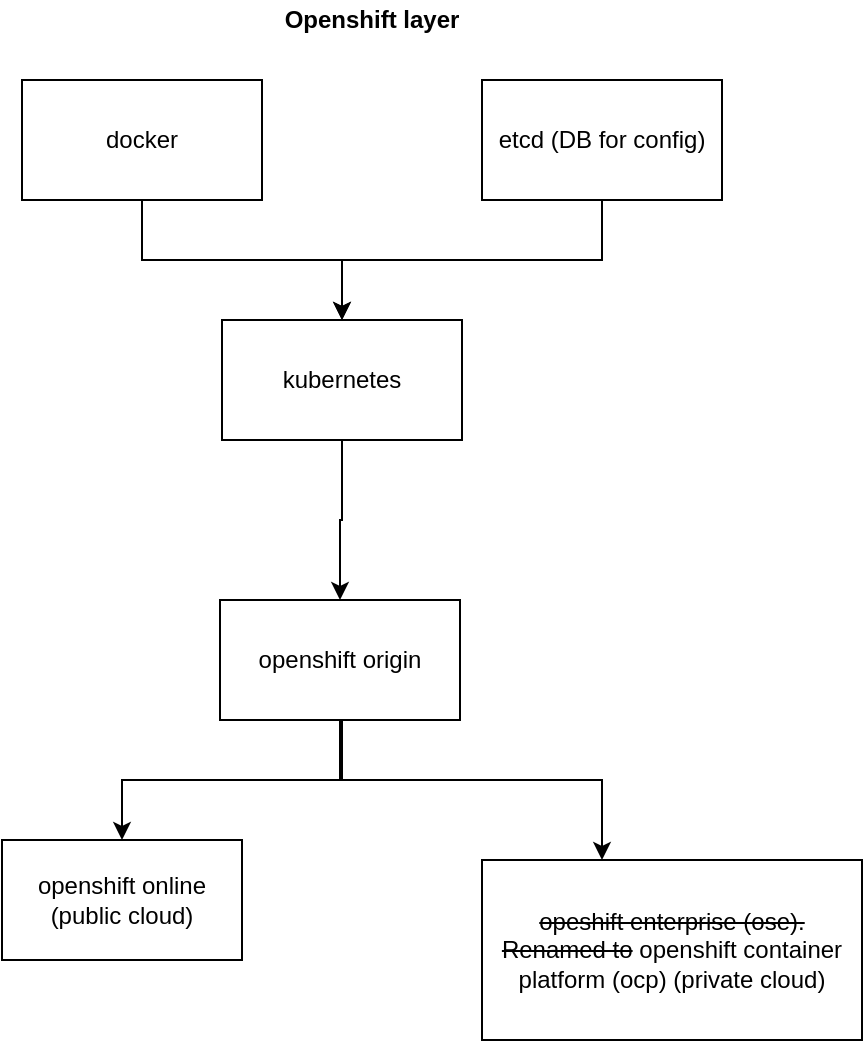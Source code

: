 <mxfile version="12.2.7" type="github" pages="6"><diagram id="DmCk6K7zAT6Mv0i_aZjd" name="openshift layer"><mxGraphModel dx="1422" dy="772" grid="1" gridSize="10" guides="1" tooltips="1" connect="1" arrows="1" fold="1" page="1" pageScale="1" pageWidth="850" pageHeight="1100" math="0" shadow="0"><root><mxCell id="0"/><mxCell id="1" parent="0"/><mxCell id="k-898758SpjsV-qfSCww-3" value="" style="edgeStyle=orthogonalEdgeStyle;rounded=0;orthogonalLoop=1;jettySize=auto;html=1;" parent="1" source="k-898758SpjsV-qfSCww-1" target="k-898758SpjsV-qfSCww-2" edge="1"><mxGeometry relative="1" as="geometry"/></mxCell><mxCell id="k-898758SpjsV-qfSCww-1" value="docker" style="rounded=0;whiteSpace=wrap;html=1;" parent="1" vertex="1"><mxGeometry x="180" y="70" width="120" height="60" as="geometry"/></mxCell><mxCell id="k-898758SpjsV-qfSCww-7" value="" style="edgeStyle=orthogonalEdgeStyle;rounded=0;orthogonalLoop=1;jettySize=auto;html=1;" parent="1" source="k-898758SpjsV-qfSCww-2" target="k-898758SpjsV-qfSCww-6" edge="1"><mxGeometry relative="1" as="geometry"/></mxCell><mxCell id="k-898758SpjsV-qfSCww-2" value="kubernetes" style="rounded=0;whiteSpace=wrap;html=1;" parent="1" vertex="1"><mxGeometry x="280" y="190" width="120" height="60" as="geometry"/></mxCell><mxCell id="k-898758SpjsV-qfSCww-9" value="" style="edgeStyle=orthogonalEdgeStyle;rounded=0;orthogonalLoop=1;jettySize=auto;html=1;" parent="1" source="k-898758SpjsV-qfSCww-6" target="k-898758SpjsV-qfSCww-8" edge="1"><mxGeometry relative="1" as="geometry"/></mxCell><mxCell id="k-898758SpjsV-qfSCww-11" value="" style="edgeStyle=orthogonalEdgeStyle;rounded=0;orthogonalLoop=1;jettySize=auto;html=1;" parent="1" source="k-898758SpjsV-qfSCww-6" target="k-898758SpjsV-qfSCww-10" edge="1"><mxGeometry relative="1" as="geometry"><Array as="points"><mxPoint x="340" y="420"/><mxPoint x="470" y="420"/></Array></mxGeometry></mxCell><mxCell id="k-898758SpjsV-qfSCww-6" value="openshift origin" style="rounded=0;whiteSpace=wrap;html=1;" parent="1" vertex="1"><mxGeometry x="279" y="330" width="120" height="60" as="geometry"/></mxCell><mxCell id="k-898758SpjsV-qfSCww-10" value="&lt;strike&gt;opeshift enterprise (ose).&lt;br&gt;Renamed to&lt;/strike&gt; openshift container platform (ocp) (private cloud)" style="rounded=0;whiteSpace=wrap;html=1;" parent="1" vertex="1"><mxGeometry x="410" y="460" width="190" height="90" as="geometry"/></mxCell><mxCell id="k-898758SpjsV-qfSCww-8" value="openshift online (public cloud)" style="rounded=0;whiteSpace=wrap;html=1;" parent="1" vertex="1"><mxGeometry x="170" y="450" width="120" height="60" as="geometry"/></mxCell><mxCell id="k-898758SpjsV-qfSCww-5" style="edgeStyle=orthogonalEdgeStyle;rounded=0;orthogonalLoop=1;jettySize=auto;html=1;exitX=0.5;exitY=1;exitDx=0;exitDy=0;" parent="1" source="k-898758SpjsV-qfSCww-4" target="k-898758SpjsV-qfSCww-2" edge="1"><mxGeometry relative="1" as="geometry"><Array as="points"><mxPoint x="470" y="160"/><mxPoint x="340" y="160"/></Array></mxGeometry></mxCell><mxCell id="k-898758SpjsV-qfSCww-4" value="etcd (DB for config)" style="rounded=0;whiteSpace=wrap;html=1;" parent="1" vertex="1"><mxGeometry x="410" y="70" width="120" height="60" as="geometry"/></mxCell><mxCell id="C-b5r_RTObEv_faqzN-r-1" value="Openshift layer" style="text;html=1;strokeColor=none;fillColor=none;align=center;verticalAlign=middle;whiteSpace=wrap;rounded=0;fontStyle=1" parent="1" vertex="1"><mxGeometry x="250" y="30" width="210" height="20" as="geometry"/></mxCell></root></mxGraphModel></diagram><diagram id="_yUaKzbTHmTVK-g0t_TE" name="cluster"><mxGraphModel dx="1008" dy="724" grid="1" gridSize="10" guides="1" tooltips="1" connect="1" arrows="1" fold="1" page="1" pageScale="1" pageWidth="850" pageHeight="1100" math="0" shadow="0"><root><mxCell id="zsDxUeStvSoqi_JoBOiv-0"/><mxCell id="zsDxUeStvSoqi_JoBOiv-1" parent="zsDxUeStvSoqi_JoBOiv-0"/><mxCell id="MsBXwD07OSuD3CHzRGqF-2" value="" style="edgeStyle=orthogonalEdgeStyle;rounded=0;orthogonalLoop=1;jettySize=auto;html=1;" parent="zsDxUeStvSoqi_JoBOiv-1" source="MsBXwD07OSuD3CHzRGqF-0" target="MsBXwD07OSuD3CHzRGqF-1" edge="1"><mxGeometry relative="1" as="geometry"/></mxCell><mxCell id="MsBXwD07OSuD3CHzRGqF-4" value="" style="edgeStyle=orthogonalEdgeStyle;rounded=0;orthogonalLoop=1;jettySize=auto;html=1;" parent="zsDxUeStvSoqi_JoBOiv-1" source="MsBXwD07OSuD3CHzRGqF-0" target="MsBXwD07OSuD3CHzRGqF-3" edge="1"><mxGeometry relative="1" as="geometry"/></mxCell><mxCell id="op9Pu3PvogD6s1Ek-j2D-3" style="edgeStyle=none;rounded=0;orthogonalLoop=1;jettySize=auto;html=1;entryX=0.5;entryY=0;entryDx=0;entryDy=0;strokeColor=#000000;exitX=0.5;exitY=1;exitDx=0;exitDy=0;" parent="zsDxUeStvSoqi_JoBOiv-1" source="MsBXwD07OSuD3CHzRGqF-0" target="op9Pu3PvogD6s1Ek-j2D-0" edge="1"><mxGeometry relative="1" as="geometry"><Array as="points"><mxPoint x="260" y="340"/><mxPoint x="400" y="340"/><mxPoint x="530" y="360"/></Array></mxGeometry></mxCell><mxCell id="MsBXwD07OSuD3CHzRGqF-0" value="Manager (CoreOS)" style="rounded=0;whiteSpace=wrap;html=1;" parent="zsDxUeStvSoqi_JoBOiv-1" vertex="1"><mxGeometry x="200" y="250" width="120" height="60" as="geometry"/></mxCell><mxCell id="MsBXwD07OSuD3CHzRGqF-3" value="CoreOS&lt;br&gt;(Node)" style="rounded=0;whiteSpace=wrap;html=1;" parent="zsDxUeStvSoqi_JoBOiv-1" vertex="1"><mxGeometry x="305" y="380" width="120" height="60" as="geometry"/></mxCell><mxCell id="MsBXwD07OSuD3CHzRGqF-1" value="CoreOS&lt;br&gt;(Node)" style="rounded=0;whiteSpace=wrap;html=1;" parent="zsDxUeStvSoqi_JoBOiv-1" vertex="1"><mxGeometry x="80" y="380" width="120" height="60" as="geometry"/></mxCell><mxCell id="MsBXwD07OSuD3CHzRGqF-5" value="Cluster in Openshift" style="text;html=1;strokeColor=none;fillColor=none;align=center;verticalAlign=middle;whiteSpace=wrap;rounded=0;fontStyle=1" parent="zsDxUeStvSoqi_JoBOiv-1" vertex="1"><mxGeometry x="185" y="220" width="150" height="20" as="geometry"/></mxCell><mxCell id="op9Pu3PvogD6s1Ek-j2D-0" value="CoreOS&lt;br&gt;(Infra Node)" style="rounded=0;whiteSpace=wrap;html=1;" parent="zsDxUeStvSoqi_JoBOiv-1" vertex="1"><mxGeometry x="470" y="380" width="120" height="60" as="geometry"/></mxCell><mxCell id="op9Pu3PvogD6s1Ek-j2D-1" value="- docker register&lt;br&gt;- fdc router" style="rounded=0;whiteSpace=wrap;html=1;strokeColor=#d6b656;fillColor=#fff2cc;align=left;" parent="zsDxUeStvSoqi_JoBOiv-1" vertex="1"><mxGeometry x="470" y="440" width="120" height="30" as="geometry"/></mxCell></root></mxGraphModel></diagram><diagram id="WM39bJQmyRXH6Yc4ft_T" name="Openshift overall"><mxGraphModel dx="1008" dy="724" grid="0" gridSize="10" guides="1" tooltips="1" connect="1" arrows="1" fold="1" page="1" pageScale="1" pageWidth="2000" pageHeight="2000" math="0" shadow="0"><root><mxCell id="PHCLKVnZDVx8kbPOsAu6-0"/><mxCell id="PHCLKVnZDVx8kbPOsAu6-1" parent="PHCLKVnZDVx8kbPOsAu6-0"/><mxCell id="PHCLKVnZDVx8kbPOsAu6-111" value="" style="rounded=0;whiteSpace=wrap;html=1;strokeColor=#000000;fillColor=#ffffff;" parent="PHCLKVnZDVx8kbPOsAu6-1" vertex="1"><mxGeometry x="120" y="60" width="1533" height="1050" as="geometry"/></mxCell><mxCell id="PHCLKVnZDVx8kbPOsAu6-104" value="" style="rounded=0;whiteSpace=wrap;html=1;strokeColor=#000000;fillColor=#ffffff;" parent="PHCLKVnZDVx8kbPOsAu6-1" vertex="1"><mxGeometry x="178" y="100" width="1418" height="960" as="geometry"/></mxCell><mxCell id="PHCLKVnZDVx8kbPOsAu6-109" value="" style="rounded=0;whiteSpace=wrap;html=1;strokeColor=#000000;fillColor=#ffffff;" parent="PHCLKVnZDVx8kbPOsAu6-1" vertex="1"><mxGeometry x="188" y="110" width="1418" height="960" as="geometry"/></mxCell><mxCell id="PHCLKVnZDVx8kbPOsAu6-110" value="" style="rounded=0;whiteSpace=wrap;html=1;strokeColor=#000000;fillColor=#ffffff;" parent="PHCLKVnZDVx8kbPOsAu6-1" vertex="1"><mxGeometry x="198" y="120" width="1418" height="960" as="geometry"/></mxCell><mxCell id="PHCLKVnZDVx8kbPOsAu6-57" value="" style="rounded=0;whiteSpace=wrap;html=1;strokeColor=#000099;fillColor=none;" parent="PHCLKVnZDVx8kbPOsAu6-1" vertex="1"><mxGeometry x="496" y="160" width="400" height="480" as="geometry"/></mxCell><mxCell id="PHCLKVnZDVx8kbPOsAu6-43" value="" style="rounded=0;whiteSpace=wrap;html=1;" parent="PHCLKVnZDVx8kbPOsAu6-1" vertex="1"><mxGeometry x="532" y="205" width="333" height="421" as="geometry"/></mxCell><mxCell id="PHCLKVnZDVx8kbPOsAu6-2" value="" style="rounded=0;whiteSpace=wrap;html=1;" parent="PHCLKVnZDVx8kbPOsAu6-1" vertex="1"><mxGeometry x="557" y="260" width="288" height="324" as="geometry"/></mxCell><mxCell id="PHCLKVnZDVx8kbPOsAu6-3" value="Pod" style="text;html=1;strokeColor=none;fillColor=none;align=center;verticalAlign=middle;whiteSpace=wrap;rounded=0;" parent="PHCLKVnZDVx8kbPOsAu6-1" vertex="1"><mxGeometry x="557" y="235" width="40" height="20" as="geometry"/></mxCell><mxCell id="PHCLKVnZDVx8kbPOsAu6-4" value="" style="endArrow=none;dashed=1;html=1;exitX=0;exitY=0.25;exitDx=0;exitDy=0;entryX=1;entryY=0.25;entryDx=0;entryDy=0;" parent="PHCLKVnZDVx8kbPOsAu6-1" source="PHCLKVnZDVx8kbPOsAu6-2" target="PHCLKVnZDVx8kbPOsAu6-2" edge="1"><mxGeometry width="50" height="50" relative="1" as="geometry"><mxPoint x="638" y="393" as="sourcePoint"/><mxPoint x="688" y="343" as="targetPoint"/></mxGeometry></mxCell><mxCell id="PHCLKVnZDVx8kbPOsAu6-6" value="label" style="rounded=0;whiteSpace=wrap;html=1;" parent="PHCLKVnZDVx8kbPOsAu6-1" vertex="1"><mxGeometry x="607" y="289" width="78" height="26" as="geometry"/></mxCell><mxCell id="PHCLKVnZDVx8kbPOsAu6-24" value="" style="group" parent="PHCLKVnZDVx8kbPOsAu6-1" vertex="1" connectable="0"><mxGeometry x="597" y="281" width="104" height="39" as="geometry"/></mxCell><mxCell id="PHCLKVnZDVx8kbPOsAu6-5" value="label" style="rounded=0;whiteSpace=wrap;html=1;" parent="PHCLKVnZDVx8kbPOsAu6-24" vertex="1"><mxGeometry y="13" width="78" height="26" as="geometry"/></mxCell><mxCell id="PHCLKVnZDVx8kbPOsAu6-25" value="" style="group" parent="PHCLKVnZDVx8kbPOsAu6-1" vertex="1" connectable="0"><mxGeometry x="607" y="364" width="120" height="138" as="geometry"/></mxCell><mxCell id="PHCLKVnZDVx8kbPOsAu6-14" value="" style="group" parent="PHCLKVnZDVx8kbPOsAu6-25" vertex="1" connectable="0"><mxGeometry width="120" height="138" as="geometry"/></mxCell><mxCell id="PHCLKVnZDVx8kbPOsAu6-8" value="" style="rounded=0;whiteSpace=wrap;html=1;" parent="PHCLKVnZDVx8kbPOsAu6-14" vertex="1"><mxGeometry width="120" height="138" as="geometry"/></mxCell><mxCell id="PHCLKVnZDVx8kbPOsAu6-9" value="" style="endArrow=none;dashed=1;html=1;exitX=0;exitY=0.25;exitDx=0;exitDy=0;entryX=1;entryY=0.25;entryDx=0;entryDy=0;" parent="PHCLKVnZDVx8kbPOsAu6-14" source="PHCLKVnZDVx8kbPOsAu6-8" target="PHCLKVnZDVx8kbPOsAu6-8" edge="1"><mxGeometry width="50" height="50" relative="1" as="geometry"><mxPoint x="28" y="91" as="sourcePoint"/><mxPoint x="78" y="41" as="targetPoint"/></mxGeometry></mxCell><mxCell id="PHCLKVnZDVx8kbPOsAu6-10" value="Image" style="rounded=0;whiteSpace=wrap;html=1;" parent="PHCLKVnZDVx8kbPOsAu6-14" vertex="1"><mxGeometry x="9" y="70" width="78" height="31" as="geometry"/></mxCell><mxCell id="PHCLKVnZDVx8kbPOsAu6-11" value="Image" style="rounded=0;whiteSpace=wrap;html=1;" parent="PHCLKVnZDVx8kbPOsAu6-14" vertex="1"><mxGeometry x="16" y="62" width="78" height="31" as="geometry"/></mxCell><mxCell id="PHCLKVnZDVx8kbPOsAu6-12" value="Image" style="rounded=0;whiteSpace=wrap;html=1;" parent="PHCLKVnZDVx8kbPOsAu6-14" vertex="1"><mxGeometry x="21" y="53.5" width="78" height="31" as="geometry"/></mxCell><mxCell id="PHCLKVnZDVx8kbPOsAu6-13" value="Container" style="text;html=1;strokeColor=none;fillColor=none;align=center;verticalAlign=middle;whiteSpace=wrap;rounded=0;" parent="PHCLKVnZDVx8kbPOsAu6-14" vertex="1"><mxGeometry x="9" y="5" width="40" height="20" as="geometry"/></mxCell><mxCell id="PHCLKVnZDVx8kbPOsAu6-44" value="Replication Controller" style="text;html=1;strokeColor=none;fillColor=none;align=center;verticalAlign=middle;whiteSpace=wrap;rounded=0;fontStyle=1" parent="PHCLKVnZDVx8kbPOsAu6-1" vertex="1"><mxGeometry x="513" y="185" width="163" height="20" as="geometry"/></mxCell><mxCell id="PHCLKVnZDVx8kbPOsAu6-28" value="" style="rounded=0;whiteSpace=wrap;html=1;" parent="PHCLKVnZDVx8kbPOsAu6-1" vertex="1"><mxGeometry x="616" y="379" width="120" height="138" as="geometry"/></mxCell><mxCell id="PHCLKVnZDVx8kbPOsAu6-29" value="" style="endArrow=none;dashed=1;html=1;exitX=0;exitY=0.25;exitDx=0;exitDy=0;entryX=1;entryY=0.25;entryDx=0;entryDy=0;" parent="PHCLKVnZDVx8kbPOsAu6-1" source="PHCLKVnZDVx8kbPOsAu6-28" target="PHCLKVnZDVx8kbPOsAu6-28" edge="1"><mxGeometry width="50" height="50" relative="1" as="geometry"><mxPoint x="644" y="470" as="sourcePoint"/><mxPoint x="694" y="420" as="targetPoint"/></mxGeometry></mxCell><mxCell id="PHCLKVnZDVx8kbPOsAu6-30" value="Image" style="rounded=0;whiteSpace=wrap;html=1;" parent="PHCLKVnZDVx8kbPOsAu6-1" vertex="1"><mxGeometry x="625" y="449" width="78" height="31" as="geometry"/></mxCell><mxCell id="PHCLKVnZDVx8kbPOsAu6-31" value="Image" style="rounded=0;whiteSpace=wrap;html=1;" parent="PHCLKVnZDVx8kbPOsAu6-1" vertex="1"><mxGeometry x="632" y="441" width="78" height="31" as="geometry"/></mxCell><mxCell id="PHCLKVnZDVx8kbPOsAu6-32" value="Image" style="rounded=0;whiteSpace=wrap;html=1;" parent="PHCLKVnZDVx8kbPOsAu6-1" vertex="1"><mxGeometry x="637" y="432.5" width="78" height="31" as="geometry"/></mxCell><mxCell id="PHCLKVnZDVx8kbPOsAu6-33" value="Container" style="text;html=1;strokeColor=none;fillColor=none;align=center;verticalAlign=middle;whiteSpace=wrap;rounded=0;" parent="PHCLKVnZDVx8kbPOsAu6-1" vertex="1"><mxGeometry x="625" y="384" width="40" height="20" as="geometry"/></mxCell><mxCell id="PHCLKVnZDVx8kbPOsAu6-36" value="" style="group" parent="PHCLKVnZDVx8kbPOsAu6-1" vertex="1" connectable="0"><mxGeometry x="630.5" y="403" width="120" height="144" as="geometry"/></mxCell><mxCell id="PHCLKVnZDVx8kbPOsAu6-37" value="" style="rounded=0;whiteSpace=wrap;html=1;" parent="PHCLKVnZDVx8kbPOsAu6-36" vertex="1"><mxGeometry width="120" height="144" as="geometry"/></mxCell><mxCell id="PHCLKVnZDVx8kbPOsAu6-38" value="" style="endArrow=none;dashed=1;html=1;exitX=0;exitY=0.25;exitDx=0;exitDy=0;entryX=1;entryY=0.25;entryDx=0;entryDy=0;" parent="PHCLKVnZDVx8kbPOsAu6-36" source="PHCLKVnZDVx8kbPOsAu6-37" target="PHCLKVnZDVx8kbPOsAu6-37" edge="1"><mxGeometry width="50" height="50" relative="1" as="geometry"><mxPoint x="28" y="91" as="sourcePoint"/><mxPoint x="78" y="41" as="targetPoint"/></mxGeometry></mxCell><mxCell id="PHCLKVnZDVx8kbPOsAu6-39" value="Image" style="rounded=0;whiteSpace=wrap;html=1;" parent="PHCLKVnZDVx8kbPOsAu6-36" vertex="1"><mxGeometry x="12" y="53.5" width="78" height="31" as="geometry"/></mxCell><mxCell id="PHCLKVnZDVx8kbPOsAu6-42" value="Container" style="text;html=1;strokeColor=none;fillColor=none;align=center;verticalAlign=middle;whiteSpace=wrap;rounded=0;" parent="PHCLKVnZDVx8kbPOsAu6-36" vertex="1"><mxGeometry x="9" y="5" width="40" height="20" as="geometry"/></mxCell><mxCell id="PHCLKVnZDVx8kbPOsAu6-95" value="volumemout" style="rounded=0;whiteSpace=wrap;html=1;strokeColor=#000000;fillColor=#ffffff;" parent="PHCLKVnZDVx8kbPOsAu6-36" vertex="1"><mxGeometry x="9" y="105" width="81" height="33" as="geometry"/></mxCell><mxCell id="PHCLKVnZDVx8kbPOsAu6-45" value="" style="rounded=0;whiteSpace=wrap;html=1;" parent="PHCLKVnZDVx8kbPOsAu6-1" vertex="1"><mxGeometry x="965" y="245" width="158" height="60" as="geometry"/></mxCell><mxCell id="PHCLKVnZDVx8kbPOsAu6-47" style="edgeStyle=orthogonalEdgeStyle;rounded=0;orthogonalLoop=1;jettySize=auto;html=1;strokeColor=#FF0000;" parent="PHCLKVnZDVx8kbPOsAu6-1" source="PHCLKVnZDVx8kbPOsAu6-46" target="PHCLKVnZDVx8kbPOsAu6-5" edge="1"><mxGeometry relative="1" as="geometry"/></mxCell><mxCell id="PHCLKVnZDVx8kbPOsAu6-46" value="Selector" style="rounded=0;whiteSpace=wrap;html=1;" parent="PHCLKVnZDVx8kbPOsAu6-1" vertex="1"><mxGeometry x="984" y="256.5" width="120" height="37" as="geometry"/></mxCell><mxCell id="PHCLKVnZDVx8kbPOsAu6-48" value="Service (svc) (*)" style="text;html=1;strokeColor=none;fillColor=none;align=center;verticalAlign=middle;whiteSpace=wrap;rounded=0;fontStyle=1" parent="PHCLKVnZDVx8kbPOsAu6-1" vertex="1"><mxGeometry x="965" y="220" width="101" height="20" as="geometry"/></mxCell><mxCell id="PHCLKVnZDVx8kbPOsAu6-49" value="service is here to solve the issue of one ip to dynamically up and down pods" style="text;html=1;strokeColor=#d6b656;fillColor=#fff2cc;align=center;verticalAlign=middle;whiteSpace=wrap;rounded=0;" parent="PHCLKVnZDVx8kbPOsAu6-1" vertex="1"><mxGeometry x="965" y="310" width="185" height="66" as="geometry"/></mxCell><mxCell id="PHCLKVnZDVx8kbPOsAu6-51" style="edgeStyle=orthogonalEdgeStyle;rounded=0;orthogonalLoop=1;jettySize=auto;html=1;entryX=0;entryY=0.75;entryDx=0;entryDy=0;strokeColor=#FF0000;" parent="PHCLKVnZDVx8kbPOsAu6-1" source="PHCLKVnZDVx8kbPOsAu6-50" target="PHCLKVnZDVx8kbPOsAu6-5" edge="1"><mxGeometry relative="1" as="geometry"><Array as="points"><mxPoint x="577" y="314"/></Array></mxGeometry></mxCell><mxCell id="PHCLKVnZDVx8kbPOsAu6-50" value="Selector" style="rounded=0;whiteSpace=wrap;html=1;" parent="PHCLKVnZDVx8kbPOsAu6-1" vertex="1"><mxGeometry x="560" y="588" width="89" height="23" as="geometry"/></mxCell><mxCell id="PHCLKVnZDVx8kbPOsAu6-52" value="Openshift use routerobin on pods assignment." style="text;html=1;strokeColor=#d6b656;fillColor=#fff2cc;align=center;verticalAlign=middle;whiteSpace=wrap;rounded=0;" parent="PHCLKVnZDVx8kbPOsAu6-1" vertex="1"><mxGeometry x="965" y="380" width="185" height="46" as="geometry"/></mxCell><mxCell id="PHCLKVnZDVx8kbPOsAu6-54" style="edgeStyle=orthogonalEdgeStyle;rounded=0;orthogonalLoop=1;jettySize=auto;html=1;entryX=0.996;entryY=0.387;entryDx=0;entryDy=0;entryPerimeter=0;strokeColor=#000099;" parent="PHCLKVnZDVx8kbPOsAu6-1" source="PHCLKVnZDVx8kbPOsAu6-53" target="PHCLKVnZDVx8kbPOsAu6-45" edge="1"><mxGeometry relative="1" as="geometry"/></mxCell><mxCell id="PHCLKVnZDVx8kbPOsAu6-53" value="Route" style="rounded=0;whiteSpace=wrap;html=1;strokeColor=#000099;fillColor=none;" parent="PHCLKVnZDVx8kbPOsAu6-1" vertex="1"><mxGeometry x="1266" y="245" width="120" height="60" as="geometry"/></mxCell><mxCell id="PHCLKVnZDVx8kbPOsAu6-56" value="FQDN" style="edgeStyle=orthogonalEdgeStyle;rounded=0;orthogonalLoop=1;jettySize=auto;html=1;entryX=1;entryY=0.25;entryDx=0;entryDy=0;strokeColor=#000099;" parent="PHCLKVnZDVx8kbPOsAu6-1" source="PHCLKVnZDVx8kbPOsAu6-55" target="PHCLKVnZDVx8kbPOsAu6-53" edge="1"><mxGeometry relative="1" as="geometry"/></mxCell><mxCell id="PHCLKVnZDVx8kbPOsAu6-55" value="Internet" style="ellipse;shape=cloud;whiteSpace=wrap;html=1;strokeColor=#000000;fillColor=none;" parent="PHCLKVnZDVx8kbPOsAu6-1" vertex="1"><mxGeometry x="1658" y="230" width="120" height="80" as="geometry"/></mxCell><mxCell id="PHCLKVnZDVx8kbPOsAu6-58" value="Deployment config (*)" style="text;html=1;strokeColor=none;fillColor=none;align=center;verticalAlign=middle;whiteSpace=wrap;rounded=0;fontStyle=1" parent="PHCLKVnZDVx8kbPOsAu6-1" vertex="1"><mxGeometry x="496" y="134" width="141" height="20" as="geometry"/></mxCell><mxCell id="PHCLKVnZDVx8kbPOsAu6-70" style="edgeStyle=orthogonalEdgeStyle;rounded=0;orthogonalLoop=1;jettySize=auto;html=1;entryX=0;entryY=0.112;entryDx=0;entryDy=0;entryPerimeter=0;strokeColor=#000099;" parent="PHCLKVnZDVx8kbPOsAu6-1" source="PHCLKVnZDVx8kbPOsAu6-67" target="PHCLKVnZDVx8kbPOsAu6-57" edge="1"><mxGeometry relative="1" as="geometry"/></mxCell><mxCell id="PHCLKVnZDVx8kbPOsAu6-73" value="" style="group" parent="PHCLKVnZDVx8kbPOsAu6-1" vertex="1" connectable="0"><mxGeometry x="73.5" y="1153" width="359" height="366" as="geometry"/></mxCell><mxCell id="PHCLKVnZDVx8kbPOsAu6-60" value="S2I&lt;br&gt;(source to image)" style="ellipse;shape=cloud;whiteSpace=wrap;html=1;strokeColor=#000000;fillColor=none;" parent="PHCLKVnZDVx8kbPOsAu6-73" vertex="1"><mxGeometry x="126.5" y="194" width="120" height="80" as="geometry"/></mxCell><mxCell id="PHCLKVnZDVx8kbPOsAu6-63" style="edgeStyle=orthogonalEdgeStyle;rounded=0;orthogonalLoop=1;jettySize=auto;html=1;entryX=0.4;entryY=0.1;entryDx=0;entryDy=0;entryPerimeter=0;strokeColor=#000099;" parent="PHCLKVnZDVx8kbPOsAu6-73" source="PHCLKVnZDVx8kbPOsAu6-61" target="PHCLKVnZDVx8kbPOsAu6-60" edge="1"><mxGeometry relative="1" as="geometry"/></mxCell><mxCell id="PHCLKVnZDVx8kbPOsAu6-61" value="runtime image" style="rounded=0;whiteSpace=wrap;html=1;strokeColor=#000000;fillColor=none;" parent="PHCLKVnZDVx8kbPOsAu6-73" vertex="1"><mxGeometry x="30" y="56.5" width="120" height="60" as="geometry"/></mxCell><mxCell id="PHCLKVnZDVx8kbPOsAu6-64" style="edgeStyle=orthogonalEdgeStyle;rounded=0;orthogonalLoop=1;jettySize=auto;html=1;entryX=0.4;entryY=0.1;entryDx=0;entryDy=0;entryPerimeter=0;strokeColor=#000099;" parent="PHCLKVnZDVx8kbPOsAu6-73" source="PHCLKVnZDVx8kbPOsAu6-62" target="PHCLKVnZDVx8kbPOsAu6-60" edge="1"><mxGeometry relative="1" as="geometry"/></mxCell><mxCell id="PHCLKVnZDVx8kbPOsAu6-62" value="src-code" style="rounded=0;whiteSpace=wrap;html=1;strokeColor=#000000;fillColor=none;" parent="PHCLKVnZDVx8kbPOsAu6-73" vertex="1"><mxGeometry x="218" y="56.5" width="120" height="60" as="geometry"/></mxCell><mxCell id="PHCLKVnZDVx8kbPOsAu6-65" value="Image" style="rounded=0;whiteSpace=wrap;html=1;strokeColor=#000000;fillColor=none;" parent="PHCLKVnZDVx8kbPOsAu6-73" vertex="1"><mxGeometry x="126.5" y="294.5" width="120" height="60" as="geometry"/></mxCell><mxCell id="PHCLKVnZDVx8kbPOsAu6-66" style="edgeStyle=orthogonalEdgeStyle;rounded=0;orthogonalLoop=1;jettySize=auto;html=1;strokeColor=#000099;" parent="PHCLKVnZDVx8kbPOsAu6-73" source="PHCLKVnZDVx8kbPOsAu6-60" target="PHCLKVnZDVx8kbPOsAu6-65" edge="1"><mxGeometry relative="1" as="geometry"/></mxCell><mxCell id="PHCLKVnZDVx8kbPOsAu6-71" value="" style="rounded=0;whiteSpace=wrap;html=1;strokeColor=#000000;fillColor=none;" parent="PHCLKVnZDVx8kbPOsAu6-73" vertex="1"><mxGeometry y="26" width="359" height="340" as="geometry"/></mxCell><mxCell id="PHCLKVnZDVx8kbPOsAu6-72" value="Source to image flow" style="text;html=1;strokeColor=none;fillColor=none;align=center;verticalAlign=middle;whiteSpace=wrap;rounded=0;fontStyle=1" parent="PHCLKVnZDVx8kbPOsAu6-73" vertex="1"><mxGeometry width="128" height="20" as="geometry"/></mxCell><mxCell id="PHCLKVnZDVx8kbPOsAu6-74" value="" style="rounded=0;whiteSpace=wrap;html=1;strokeColor=#000099;fillColor=none;" parent="PHCLKVnZDVx8kbPOsAu6-1" vertex="1"><mxGeometry x="1000" y="510" width="273" height="121" as="geometry"/></mxCell><mxCell id="PHCLKVnZDVx8kbPOsAu6-75" value="Image Stream (IS) (*)" style="text;html=1;strokeColor=none;fillColor=none;align=center;verticalAlign=middle;whiteSpace=wrap;rounded=0;fontStyle=1" parent="PHCLKVnZDVx8kbPOsAu6-1" vertex="1"><mxGeometry x="992" y="490" width="126" height="20" as="geometry"/></mxCell><mxCell id="PHCLKVnZDVx8kbPOsAu6-76" value="Openshift element" style="rounded=0;whiteSpace=wrap;html=1;strokeColor=#000099;fillColor=none;" parent="PHCLKVnZDVx8kbPOsAu6-1" vertex="1"><mxGeometry x="484.5" y="1465" width="173" height="36" as="geometry"/></mxCell><mxCell id="PHCLKVnZDVx8kbPOsAu6-77" value="Kubernetes element" style="rounded=0;whiteSpace=wrap;html=1;strokeColor=#000000;fillColor=none;" parent="PHCLKVnZDVx8kbPOsAu6-1" vertex="1"><mxGeometry x="482.5" y="1423.5" width="177" height="34" as="geometry"/></mxCell><mxCell id="PHCLKVnZDVx8kbPOsAu6-78" value="Docker tagging to &quot;latest&quot; is not automic, have to retag latest with latest" style="text;html=1;strokeColor=#d6b656;fillColor=#fff2cc;align=center;verticalAlign=middle;whiteSpace=wrap;rounded=0;" parent="PHCLKVnZDVx8kbPOsAu6-1" vertex="1"><mxGeometry x="482.5" y="1365.5" width="185" height="46" as="geometry"/></mxCell><mxCell id="PHCLKVnZDVx8kbPOsAu6-79" value="When image it push to register, the &quot;latest&quot; automatically get alert here." style="text;html=1;strokeColor=#d6b656;fillColor=#fff2cc;align=center;verticalAlign=middle;whiteSpace=wrap;rounded=0;" parent="PHCLKVnZDVx8kbPOsAu6-1" vertex="1"><mxGeometry x="999.5" y="640" width="282" height="43" as="geometry"/></mxCell><mxCell id="PHCLKVnZDVx8kbPOsAu6-81" value="ImageStream Tags (isTag)" style="rounded=0;whiteSpace=wrap;html=1;strokeColor=#000000;fillColor=none;" parent="PHCLKVnZDVx8kbPOsAu6-1" vertex="1"><mxGeometry x="1025.5" y="549" width="195" height="41" as="geometry"/></mxCell><mxCell id="PHCLKVnZDVx8kbPOsAu6-86" style="edgeStyle=orthogonalEdgeStyle;rounded=0;orthogonalLoop=1;jettySize=auto;html=1;entryX=1;entryY=0.5;entryDx=0;entryDy=0;strokeColor=#FF0000;" parent="PHCLKVnZDVx8kbPOsAu6-1" source="PHCLKVnZDVx8kbPOsAu6-84" target="PHCLKVnZDVx8kbPOsAu6-39" edge="1"><mxGeometry relative="1" as="geometry"/></mxCell><mxCell id="PHCLKVnZDVx8kbPOsAu6-84" value="ImageStream Tags (isTag)" style="rounded=0;whiteSpace=wrap;html=1;strokeColor=#000000;fillColor=#ffffff;" parent="PHCLKVnZDVx8kbPOsAu6-1" vertex="1"><mxGeometry x="1035.5" y="559" width="195" height="41" as="geometry"/></mxCell><mxCell id="PHCLKVnZDVx8kbPOsAu6-85" value="ImageStream Tags (isTag)" style="rounded=0;whiteSpace=wrap;html=1;strokeColor=#000000;fillColor=#ffffff;" parent="PHCLKVnZDVx8kbPOsAu6-1" vertex="1"><mxGeometry x="1054" y="570" width="194" height="41" as="geometry"/></mxCell><mxCell id="PHCLKVnZDVx8kbPOsAu6-87" value="Reference to image" style="text;html=1;strokeColor=#d6b656;fillColor=#fff2cc;align=center;verticalAlign=middle;whiteSpace=wrap;rounded=0;" parent="PHCLKVnZDVx8kbPOsAu6-1" vertex="1"><mxGeometry x="1118" y="489" width="147" height="21" as="geometry"/></mxCell><mxCell id="PHCLKVnZDVx8kbPOsAu6-88" value="Deployment config will be noticed when new image is pushed (based on strategy like rolling update)" style="text;html=1;strokeColor=#d6b656;fillColor=#fff2cc;align=center;verticalAlign=middle;whiteSpace=wrap;rounded=0;" parent="PHCLKVnZDVx8kbPOsAu6-1" vertex="1"><mxGeometry x="1000" y="691" width="282" height="43" as="geometry"/></mxCell><mxCell id="PHCLKVnZDVx8kbPOsAu6-91" style="edgeStyle=orthogonalEdgeStyle;rounded=0;orthogonalLoop=1;jettySize=auto;html=1;strokeColor=#FF0000;" parent="PHCLKVnZDVx8kbPOsAu6-1" source="PHCLKVnZDVx8kbPOsAu6-89" target="PHCLKVnZDVx8kbPOsAu6-90" edge="1"><mxGeometry relative="1" as="geometry"/></mxCell><mxCell id="PHCLKVnZDVx8kbPOsAu6-89" value="Persistant volume (pv)" style="rounded=0;whiteSpace=wrap;html=1;strokeColor=#000000;fillColor=#ffffff;" parent="PHCLKVnZDVx8kbPOsAu6-1" vertex="1"><mxGeometry x="1191.5" y="764.5" width="120" height="60" as="geometry"/></mxCell><mxCell id="PHCLKVnZDVx8kbPOsAu6-90" value="" style="shape=cylinder;whiteSpace=wrap;html=1;boundedLbl=1;backgroundOutline=1;strokeColor=#000000;fillColor=#ffffff;" parent="PHCLKVnZDVx8kbPOsAu6-1" vertex="1"><mxGeometry x="1688" y="744.5" width="60" height="80" as="geometry"/></mxCell><mxCell id="PHCLKVnZDVx8kbPOsAu6-93" style="rounded=0;orthogonalLoop=1;jettySize=auto;html=1;strokeColor=#FF0000;" parent="PHCLKVnZDVx8kbPOsAu6-1" source="PHCLKVnZDVx8kbPOsAu6-92" target="PHCLKVnZDVx8kbPOsAu6-89" edge="1"><mxGeometry relative="1" as="geometry"/></mxCell><mxCell id="PHCLKVnZDVx8kbPOsAu6-92" value="Persistant volume claim (pvc)" style="rounded=0;whiteSpace=wrap;html=1;strokeColor=#000000;fillColor=#ffffff;" parent="PHCLKVnZDVx8kbPOsAu6-1" vertex="1"><mxGeometry x="994" y="764.5" width="120" height="60" as="geometry"/></mxCell><mxCell id="PHCLKVnZDVx8kbPOsAu6-94" value="Volume" style="rounded=0;whiteSpace=wrap;html=1;strokeColor=#000000;fillColor=#ffffff;" parent="PHCLKVnZDVx8kbPOsAu6-1" vertex="1"><mxGeometry x="578.5" y="549" width="120" height="28" as="geometry"/></mxCell><mxCell id="PHCLKVnZDVx8kbPOsAu6-96" style="edgeStyle=none;rounded=0;orthogonalLoop=1;jettySize=auto;html=1;strokeColor=#FF0000;exitX=1;exitY=0.5;exitDx=0;exitDy=0;entryX=1;entryY=0.5;entryDx=0;entryDy=0;" parent="PHCLKVnZDVx8kbPOsAu6-1" source="PHCLKVnZDVx8kbPOsAu6-95" target="PHCLKVnZDVx8kbPOsAu6-94" edge="1"><mxGeometry relative="1" as="geometry"><Array as="points"><mxPoint x="748" y="525"/><mxPoint x="748" y="563"/></Array></mxGeometry></mxCell><mxCell id="PHCLKVnZDVx8kbPOsAu6-97" value="" style="endArrow=classic;html=1;strokeColor=#FF0000;entryX=0;entryY=0.5;entryDx=0;entryDy=0;" parent="PHCLKVnZDVx8kbPOsAu6-1" source="PHCLKVnZDVx8kbPOsAu6-94" target="PHCLKVnZDVx8kbPOsAu6-92" edge="1"><mxGeometry width="50" height="50" relative="1" as="geometry"><mxPoint x="719" y="789" as="sourcePoint"/><mxPoint x="769" y="739" as="targetPoint"/><Array as="points"><mxPoint x="647" y="787"/></Array></mxGeometry></mxCell><mxCell id="PHCLKVnZDVx8kbPOsAu6-98" value="Secret" style="rounded=0;whiteSpace=wrap;html=1;strokeColor=#000000;fillColor=#ffffff;" parent="PHCLKVnZDVx8kbPOsAu6-1" vertex="1"><mxGeometry x="997.5" y="842" width="120" height="35" as="geometry"/></mxCell><mxCell id="PHCLKVnZDVx8kbPOsAu6-99" value="Config Map" style="rounded=0;whiteSpace=wrap;html=1;strokeColor=#000000;fillColor=#ffffff;" parent="PHCLKVnZDVx8kbPOsAu6-1" vertex="1"><mxGeometry x="999.5" y="894.5" width="120" height="35" as="geometry"/></mxCell><mxCell id="PHCLKVnZDVx8kbPOsAu6-101" value="" style="group" parent="PHCLKVnZDVx8kbPOsAu6-1" vertex="1" connectable="0"><mxGeometry x="178" y="140.5" width="195" height="129" as="geometry"/></mxCell><mxCell id="PHCLKVnZDVx8kbPOsAu6-67" value="" style="rounded=0;whiteSpace=wrap;html=1;strokeColor=#000099;fillColor=none;" parent="PHCLKVnZDVx8kbPOsAu6-101" vertex="1"><mxGeometry x="22" y="20" width="173" height="95" as="geometry"/></mxCell><mxCell id="PHCLKVnZDVx8kbPOsAu6-68" value="S2I" style="rounded=0;whiteSpace=wrap;html=1;strokeColor=#000099;fillColor=none;" parent="PHCLKVnZDVx8kbPOsAu6-101" vertex="1"><mxGeometry x="46.5" y="40" width="120" height="60" as="geometry"/></mxCell><mxCell id="PHCLKVnZDVx8kbPOsAu6-69" value="Build Config (*)" style="text;html=1;strokeColor=none;fillColor=none;align=center;verticalAlign=middle;whiteSpace=wrap;rounded=0;fontStyle=1" parent="PHCLKVnZDVx8kbPOsAu6-101" vertex="1"><mxGeometry width="124" height="20" as="geometry"/></mxCell><mxCell id="PHCLKVnZDVx8kbPOsAu6-105" value="Template" style="text;html=1;strokeColor=none;fillColor=none;align=center;verticalAlign=middle;whiteSpace=wrap;rounded=0;" parent="PHCLKVnZDVx8kbPOsAu6-1" vertex="1"><mxGeometry x="180" y="65" width="118" height="35" as="geometry"/></mxCell><mxCell id="PHCLKVnZDVx8kbPOsAu6-106" style="edgeStyle=none;rounded=0;orthogonalLoop=1;jettySize=auto;html=1;exitX=0.5;exitY=0;exitDx=0;exitDy=0;strokeColor=#FF0000;" parent="PHCLKVnZDVx8kbPOsAu6-1" source="PHCLKVnZDVx8kbPOsAu6-105" target="PHCLKVnZDVx8kbPOsAu6-105" edge="1"><mxGeometry relative="1" as="geometry"/></mxCell><mxCell id="PHCLKVnZDVx8kbPOsAu6-112" value="Project" style="text;html=1;strokeColor=none;fillColor=none;align=center;verticalAlign=middle;whiteSpace=wrap;rounded=0;" parent="PHCLKVnZDVx8kbPOsAu6-1" vertex="1"><mxGeometry x="124" y="20" width="40" height="20" as="geometry"/></mxCell><mxCell id="PHCLKVnZDVx8kbPOsAu6-113" value="Route (*)" style="text;html=1;strokeColor=none;fillColor=none;align=center;verticalAlign=middle;whiteSpace=wrap;rounded=0;" parent="PHCLKVnZDVx8kbPOsAu6-1" vertex="1"><mxGeometry x="1266" y="221" width="91" height="20" as="geometry"/></mxCell><mxCell id="PHCLKVnZDVx8kbPOsAu6-114" value="(*)" style="text;html=1;strokeColor=none;fillColor=none;align=center;verticalAlign=middle;whiteSpace=wrap;rounded=0;" parent="PHCLKVnZDVx8kbPOsAu6-1" vertex="1"><mxGeometry x="996" y="744" width="40" height="20" as="geometry"/></mxCell><mxCell id="PHCLKVnZDVx8kbPOsAu6-115" value="(*)" style="text;html=1;strokeColor=none;fillColor=none;align=center;verticalAlign=middle;whiteSpace=wrap;rounded=0;" parent="PHCLKVnZDVx8kbPOsAu6-1" vertex="1"><mxGeometry x="1180.5" y="742" width="40" height="20" as="geometry"/></mxCell></root></mxGraphModel></diagram><diagram id="69l0hyVanvkAJrQCxWmS" name="create openshift"><mxGraphModel dx="1008" dy="724" grid="1" gridSize="10" guides="1" tooltips="1" connect="1" arrows="1" fold="1" page="1" pageScale="1" pageWidth="2000" pageHeight="2000" math="0" shadow="0"><root><mxCell id="v4XD0S7K4HWyAzlc1ZlA-0"/><mxCell id="v4XD0S7K4HWyAzlc1ZlA-1" parent="v4XD0S7K4HWyAzlc1ZlA-0"/><mxCell id="v4XD0S7K4HWyAzlc1ZlA-4" value="" style="edgeStyle=none;rounded=0;orthogonalLoop=1;jettySize=auto;html=1;strokeColor=#FF0000;" edge="1" parent="v4XD0S7K4HWyAzlc1ZlA-1" source="v4XD0S7K4HWyAzlc1ZlA-2" target="v4XD0S7K4HWyAzlc1ZlA-3"><mxGeometry relative="1" as="geometry"/></mxCell><mxCell id="v4XD0S7K4HWyAzlc1ZlA-10" value="deploy pod&lt;br&gt;&amp;lt;app&amp;gt;-&amp;lt;deploy#&amp;gt;-&amp;lt;uuid&amp;gt;" style="edgeStyle=none;rounded=0;orthogonalLoop=1;jettySize=auto;html=1;entryX=0.575;entryY=1.033;entryDx=0;entryDy=0;entryPerimeter=0;strokeColor=#FF0000;" edge="1" parent="v4XD0S7K4HWyAzlc1ZlA-1" source="v4XD0S7K4HWyAzlc1ZlA-2" target="v4XD0S7K4HWyAzlc1ZlA-5"><mxGeometry relative="1" as="geometry"><Array as="points"><mxPoint x="147" y="450"/><mxPoint x="559" y="450"/></Array></mxGeometry></mxCell><mxCell id="v4XD0S7K4HWyAzlc1ZlA-2" value="DeploymentConfig&lt;br&gt;(DC)" style="rounded=0;whiteSpace=wrap;html=1;strokeColor=#000000;fillColor=#ffffff;" vertex="1" parent="v4XD0S7K4HWyAzlc1ZlA-1"><mxGeometry x="90" y="310" width="120" height="60" as="geometry"/></mxCell><mxCell id="v4XD0S7K4HWyAzlc1ZlA-6" value="" style="edgeStyle=none;rounded=0;orthogonalLoop=1;jettySize=auto;html=1;strokeColor=#FF0000;" edge="1" parent="v4XD0S7K4HWyAzlc1ZlA-1" source="v4XD0S7K4HWyAzlc1ZlA-3" target="v4XD0S7K4HWyAzlc1ZlA-5"><mxGeometry relative="1" as="geometry"/></mxCell><mxCell id="v4XD0S7K4HWyAzlc1ZlA-3" value="ReplicationConfig&lt;br&gt;RC" style="rounded=0;whiteSpace=wrap;html=1;strokeColor=#000000;fillColor=#ffffff;" vertex="1" parent="v4XD0S7K4HWyAzlc1ZlA-1"><mxGeometry x="290" y="310" width="120" height="60" as="geometry"/></mxCell><mxCell id="v4XD0S7K4HWyAzlc1ZlA-5" value="POD" style="rounded=0;whiteSpace=wrap;html=1;strokeColor=#000000;fillColor=#ffffff;" vertex="1" parent="v4XD0S7K4HWyAzlc1ZlA-1"><mxGeometry x="490" y="310" width="120" height="60" as="geometry"/></mxCell><mxCell id="v4XD0S7K4HWyAzlc1ZlA-11" value="oc create -f &amp;lt;FILE&amp;gt;.yml" style="text;html=1;strokeColor=none;fillColor=none;align=center;verticalAlign=middle;whiteSpace=wrap;rounded=0;fontStyle=1" vertex="1" parent="v4XD0S7K4HWyAzlc1ZlA-1"><mxGeometry x="90" y="280" width="150" height="20" as="geometry"/></mxCell><mxCell id="v4XD0S7K4HWyAzlc1ZlA-12" value="Resource Type:&lt;br&gt;-dc&lt;br&gt;-rc&lt;br&gt;-pod&lt;br&gt;-svc&lt;br&gt;-route&lt;br&gt;-is&lt;br&gt;-pvc&lt;br&gt;pv&lt;br&gt;-bc&lt;br&gt;-secret&lt;br&gt;" style="text;html=1;strokeColor=#d6b656;fillColor=#fff2cc;align=left;verticalAlign=middle;whiteSpace=wrap;rounded=0;" vertex="1" parent="v4XD0S7K4HWyAzlc1ZlA-1"><mxGeometry x="95" y="100" width="110" height="170" as="geometry"/></mxCell><mxCell id="v4XD0S7K4HWyAzlc1ZlA-13" value="oc new-app --docker-image = &amp;lt;registry url&amp;gt;[:&amp;lt;port&amp;gt;]/group/image[:tag]" style="text;html=1;strokeColor=none;fillColor=none;align=center;verticalAlign=middle;whiteSpace=wrap;rounded=0;fontStyle=1" vertex="1" parent="v4XD0S7K4HWyAzlc1ZlA-1"><mxGeometry x="165" y="620" width="445" height="20" as="geometry"/></mxCell><mxCell id="v4XD0S7K4HWyAzlc1ZlA-14" value="" style="edgeStyle=none;rounded=0;orthogonalLoop=1;jettySize=auto;html=1;strokeColor=#FF0000;" edge="1" parent="v4XD0S7K4HWyAzlc1ZlA-1" source="v4XD0S7K4HWyAzlc1ZlA-16" target="v4XD0S7K4HWyAzlc1ZlA-18"><mxGeometry relative="1" as="geometry"/></mxCell><mxCell id="v4XD0S7K4HWyAzlc1ZlA-15" value="deploy pod&lt;br&gt;&amp;lt;app&amp;gt;-&amp;lt;deploy#&amp;gt;-&amp;lt;uuid&amp;gt;" style="edgeStyle=none;rounded=0;orthogonalLoop=1;jettySize=auto;html=1;entryX=0.575;entryY=1.033;entryDx=0;entryDy=0;entryPerimeter=0;strokeColor=#FF0000;" edge="1" parent="v4XD0S7K4HWyAzlc1ZlA-1" source="v4XD0S7K4HWyAzlc1ZlA-16" target="v4XD0S7K4HWyAzlc1ZlA-19"><mxGeometry relative="1" as="geometry"><Array as="points"><mxPoint x="242" y="800"/><mxPoint x="654" y="800"/></Array></mxGeometry></mxCell><mxCell id="v4XD0S7K4HWyAzlc1ZlA-16" value="DeploymentConfig&lt;br&gt;(DC)" style="rounded=0;whiteSpace=wrap;html=1;strokeColor=#000000;fillColor=#ffffff;" vertex="1" parent="v4XD0S7K4HWyAzlc1ZlA-1"><mxGeometry x="185" y="660" width="120" height="60" as="geometry"/></mxCell><mxCell id="v4XD0S7K4HWyAzlc1ZlA-17" value="" style="edgeStyle=none;rounded=0;orthogonalLoop=1;jettySize=auto;html=1;strokeColor=#FF0000;" edge="1" parent="v4XD0S7K4HWyAzlc1ZlA-1" source="v4XD0S7K4HWyAzlc1ZlA-18" target="v4XD0S7K4HWyAzlc1ZlA-19"><mxGeometry relative="1" as="geometry"/></mxCell><mxCell id="v4XD0S7K4HWyAzlc1ZlA-18" value="ReplicationConfig&lt;br&gt;RC" style="rounded=0;whiteSpace=wrap;html=1;strokeColor=#000000;fillColor=#ffffff;" vertex="1" parent="v4XD0S7K4HWyAzlc1ZlA-1"><mxGeometry x="385" y="660" width="120" height="60" as="geometry"/></mxCell><mxCell id="v4XD0S7K4HWyAzlc1ZlA-19" value="POD" style="rounded=0;whiteSpace=wrap;html=1;strokeColor=#000000;fillColor=#ffffff;" vertex="1" parent="v4XD0S7K4HWyAzlc1ZlA-1"><mxGeometry x="585" y="660" width="120" height="60" as="geometry"/></mxCell><mxCell id="v4XD0S7K4HWyAzlc1ZlA-26" style="edgeStyle=none;rounded=0;orthogonalLoop=1;jettySize=auto;html=1;strokeColor=#FF0000;shape=link;" edge="1" parent="v4XD0S7K4HWyAzlc1ZlA-1" source="v4XD0S7K4HWyAzlc1ZlA-20"><mxGeometry relative="1" as="geometry"><mxPoint x="90" y="850" as="targetPoint"/></mxGeometry></mxCell><mxCell id="v4XD0S7K4HWyAzlc1ZlA-20" value="SVC" style="rounded=0;whiteSpace=wrap;html=1;strokeColor=#000000;fillColor=#ffffff;" vertex="1" parent="v4XD0S7K4HWyAzlc1ZlA-1"><mxGeometry x="190" y="820" width="120" height="60" as="geometry"/></mxCell><mxCell id="v4XD0S7K4HWyAzlc1ZlA-25" style="edgeStyle=none;rounded=0;orthogonalLoop=1;jettySize=auto;html=1;entryX=0;entryY=0.5;entryDx=0;entryDy=0;strokeColor=#FF0000;shape=link;" edge="1" parent="v4XD0S7K4HWyAzlc1ZlA-1" source="v4XD0S7K4HWyAzlc1ZlA-21" target="v4XD0S7K4HWyAzlc1ZlA-16"><mxGeometry relative="1" as="geometry"><Array as="points"><mxPoint x="90" y="944"/><mxPoint x="90" y="690"/></Array></mxGeometry></mxCell><mxCell id="v4XD0S7K4HWyAzlc1ZlA-21" value="IS" style="rounded=0;whiteSpace=wrap;html=1;strokeColor=#000000;fillColor=#ffffff;" vertex="1" parent="v4XD0S7K4HWyAzlc1ZlA-1"><mxGeometry x="190" y="910" width="120" height="60" as="geometry"/></mxCell><mxCell id="v4XD0S7K4HWyAzlc1ZlA-23" value="If in the docker file, you have EXPOSE &amp;lt;PORT&amp;gt; then only SVC will be created" style="rounded=0;whiteSpace=wrap;html=1;strokeColor=#d6b656;fillColor=#fff2cc;" vertex="1" parent="v4XD0S7K4HWyAzlc1ZlA-1"><mxGeometry x="310" y="830" width="242" height="40" as="geometry"/></mxCell><mxCell id="v4XD0S7K4HWyAzlc1ZlA-27" value="oc new-app" style="text;html=1;strokeColor=none;fillColor=none;align=center;verticalAlign=middle;whiteSpace=wrap;rounded=0;fontStyle=1" vertex="1" parent="v4XD0S7K4HWyAzlc1ZlA-1"><mxGeometry x="10" y="800" width="70" height="20" as="geometry"/></mxCell><mxCell id="v4XD0S7K4HWyAzlc1ZlA-29" style="edgeStyle=none;shape=link;rounded=0;orthogonalLoop=1;jettySize=auto;html=1;strokeColor=#FF0000;" edge="1" parent="v4XD0S7K4HWyAzlc1ZlA-1" source="v4XD0S7K4HWyAzlc1ZlA-28"><mxGeometry relative="1" as="geometry"><mxPoint x="90" y="950" as="targetPoint"/><Array as="points"><mxPoint x="90" y="1030"/></Array></mxGeometry></mxCell><mxCell id="v4XD0S7K4HWyAzlc1ZlA-28" value="BC" style="rounded=0;whiteSpace=wrap;html=1;strokeColor=#9673a6;fillColor=#e1d5e7;" vertex="1" parent="v4XD0S7K4HWyAzlc1ZlA-1"><mxGeometry x="190" y="1000" width="120" height="60" as="geometry"/></mxCell><mxCell id="v4XD0S7K4HWyAzlc1ZlA-30" value="oc new-app &amp;lt;src-code&amp;gt;" style="text;html=1;strokeColor=none;fillColor=none;align=center;verticalAlign=middle;whiteSpace=wrap;rounded=0;fontStyle=1" vertex="1" parent="v4XD0S7K4HWyAzlc1ZlA-1"><mxGeometry x="310" y="1020" width="155" height="20" as="geometry"/></mxCell><mxCell id="v4XD0S7K4HWyAzlc1ZlA-33" value="" style="edgeStyle=none;rounded=0;orthogonalLoop=1;jettySize=auto;html=1;strokeColor=#FF0000;" edge="1" parent="v4XD0S7K4HWyAzlc1ZlA-1" source="v4XD0S7K4HWyAzlc1ZlA-31" target="v4XD0S7K4HWyAzlc1ZlA-32"><mxGeometry relative="1" as="geometry"/></mxCell><mxCell id="v4XD0S7K4HWyAzlc1ZlA-31" value="BC" style="rounded=0;whiteSpace=wrap;html=1;strokeColor=#9673a6;fillColor=#e1d5e7;" vertex="1" parent="v4XD0S7K4HWyAzlc1ZlA-1"><mxGeometry x="190" y="1170" width="120" height="60" as="geometry"/></mxCell><mxCell id="v4XD0S7K4HWyAzlc1ZlA-32" value="build&lt;br&gt;&amp;lt;build #&amp;gt;" style="rounded=0;whiteSpace=wrap;html=1;strokeColor=#000000;fillColor=#ffffff;" vertex="1" parent="v4XD0S7K4HWyAzlc1ZlA-1"><mxGeometry x="390" y="1170" width="120" height="60" as="geometry"/></mxCell><mxCell id="v4XD0S7K4HWyAzlc1ZlA-36" style="edgeStyle=none;rounded=0;orthogonalLoop=1;jettySize=auto;html=1;entryX=0.5;entryY=1;entryDx=0;entryDy=0;strokeColor=#FF0000;" edge="1" parent="v4XD0S7K4HWyAzlc1ZlA-1" source="v4XD0S7K4HWyAzlc1ZlA-34" target="v4XD0S7K4HWyAzlc1ZlA-32"><mxGeometry relative="1" as="geometry"><Array as="points"><mxPoint x="450" y="1300"/></Array></mxGeometry></mxCell><mxCell id="v4XD0S7K4HWyAzlc1ZlA-34" value="src-code" style="rounded=0;whiteSpace=wrap;html=1;strokeColor=#000000;fillColor=#ffffff;" vertex="1" parent="v4XD0S7K4HWyAzlc1ZlA-1"><mxGeometry x="300" y="1270" width="120" height="60" as="geometry"/></mxCell><mxCell id="v4XD0S7K4HWyAzlc1ZlA-38" style="edgeStyle=none;rounded=0;orthogonalLoop=1;jettySize=auto;html=1;entryX=0.5;entryY=1;entryDx=0;entryDy=0;strokeColor=#FF0000;" edge="1" parent="v4XD0S7K4HWyAzlc1ZlA-1" source="v4XD0S7K4HWyAzlc1ZlA-37" target="v4XD0S7K4HWyAzlc1ZlA-32"><mxGeometry relative="1" as="geometry"><Array as="points"><mxPoint x="450" y="1300"/></Array></mxGeometry></mxCell><mxCell id="v4XD0S7K4HWyAzlc1ZlA-37" value="builder image" style="rounded=0;whiteSpace=wrap;html=1;strokeColor=#000000;fillColor=#ffffff;" vertex="1" parent="v4XD0S7K4HWyAzlc1ZlA-1"><mxGeometry x="490" y="1270" width="120" height="60" as="geometry"/></mxCell><mxCell id="v4XD0S7K4HWyAzlc1ZlA-39" value="it is from is. Supposed builder image will be&lt;br&gt;download to your image register, and expose&lt;br&gt;to your IS" style="rounded=0;whiteSpace=wrap;html=1;strokeColor=#d6b656;fillColor=#fff2cc;align=center;" vertex="1" parent="v4XD0S7K4HWyAzlc1ZlA-1"><mxGeometry x="645" y="1270" width="272" height="60" as="geometry"/></mxCell><mxCell id="v4XD0S7K4HWyAzlc1ZlA-40" value="1. oc create -f &amp;lt;FILE&amp;gt;.yml" style="text;html=1;strokeColor=none;fillColor=none;align=center;verticalAlign=middle;whiteSpace=wrap;rounded=0;fontStyle=1" vertex="1" parent="v4XD0S7K4HWyAzlc1ZlA-1"><mxGeometry x="385" y="30" width="150" height="20" as="geometry"/></mxCell><mxCell id="v4XD0S7K4HWyAzlc1ZlA-41" value="2. oc new-app --docker-image = &amp;lt;registry url&amp;gt;[:&amp;lt;port&amp;gt;]/group/image[:tag]" style="text;html=1;strokeColor=none;fillColor=none;align=center;verticalAlign=middle;whiteSpace=wrap;rounded=0;fontStyle=1" vertex="1" parent="v4XD0S7K4HWyAzlc1ZlA-1"><mxGeometry x="370" y="50" width="445" height="20" as="geometry"/></mxCell><mxCell id="v4XD0S7K4HWyAzlc1ZlA-42" value="3. oc new-app &amp;lt;src-code&amp;gt;" style="text;html=1;strokeColor=none;fillColor=none;align=center;verticalAlign=middle;whiteSpace=wrap;rounded=0;fontStyle=1" vertex="1" parent="v4XD0S7K4HWyAzlc1ZlA-1"><mxGeometry x="385" y="70" width="155" height="20" as="geometry"/></mxCell><mxCell id="v4XD0S7K4HWyAzlc1ZlA-43" value="3.1. oc new-app&amp;lt;builder-img&amp;gt;~&amp;lt;src-code&amp;gt;" style="text;html=1;strokeColor=none;fillColor=none;align=center;verticalAlign=middle;whiteSpace=wrap;rounded=0;fontStyle=1" vertex="1" parent="v4XD0S7K4HWyAzlc1ZlA-1"><mxGeometry x="411" y="90" width="260" height="20" as="geometry"/></mxCell><mxCell id="v4XD0S7K4HWyAzlc1ZlA-44" value="3.2. oc new-app -i &amp;lt;builder-img&amp;gt;~&amp;lt;src-code&amp;gt;&amp;nbsp;" style="text;html=1;strokeColor=none;fillColor=none;align=center;verticalAlign=middle;whiteSpace=wrap;rounded=0;fontStyle=1" vertex="1" parent="v4XD0S7K4HWyAzlc1ZlA-1"><mxGeometry x="420" y="110" width="260" height="20" as="geometry"/></mxCell><mxCell id="v4XD0S7K4HWyAzlc1ZlA-45" value="must build image from my source, ignore getting from is" style="rounded=0;whiteSpace=wrap;html=1;strokeColor=#d6b656;fillColor=#fff2cc;" vertex="1" parent="v4XD0S7K4HWyAzlc1ZlA-1"><mxGeometry x="720" y="77.5" width="308" height="30" as="geometry"/></mxCell><mxCell id="v4XD0S7K4HWyAzlc1ZlA-46" value="must build image from my source with tag otherwise get from is" style="rounded=0;whiteSpace=wrap;html=1;strokeColor=#d6b656;fillColor=#fff2cc;" vertex="1" parent="v4XD0S7K4HWyAzlc1ZlA-1"><mxGeometry x="720" y="115" width="350" height="30" as="geometry"/></mxCell><mxCell id="v4XD0S7K4HWyAzlc1ZlA-47" value="Pod" style="text;html=1;strokeColor=none;fillColor=none;align=center;verticalAlign=middle;whiteSpace=wrap;rounded=0;fontStyle=1" vertex="1" parent="v4XD0S7K4HWyAzlc1ZlA-1"><mxGeometry x="391" y="1150" width="40" height="20" as="geometry"/></mxCell><mxCell id="jv_p9G46TBzople4ALqg-0" value="3.3. oc new-app -i cx-image:7.0~https:github/cx&amp;nbsp;" style="text;html=1;strokeColor=none;fillColor=none;align=center;verticalAlign=middle;whiteSpace=wrap;rounded=0;fontStyle=1" vertex="1" parent="v4XD0S7K4HWyAzlc1ZlA-1"><mxGeometry x="417" y="130" width="288" height="20" as="geometry"/></mxCell></root></mxGraphModel></diagram><diagram id="wMtYUuB4AFNLSIeOEBw5" name="Image build"><mxGraphModel dx="768" dy="724" grid="1" gridSize="10" guides="1" tooltips="1" connect="1" arrows="1" fold="1" page="1" pageScale="1" pageWidth="2000" pageHeight="2000" math="0" shadow="0"><root><mxCell id="jMWeecgyXyAHezZYqXxF-0"/><mxCell id="jMWeecgyXyAHezZYqXxF-1" parent="jMWeecgyXyAHezZYqXxF-0"/><mxCell id="jMWeecgyXyAHezZYqXxF-2" value="" style="edgeStyle=orthogonalEdgeStyle;rounded=0;orthogonalLoop=1;jettySize=auto;html=1;" edge="1" parent="jMWeecgyXyAHezZYqXxF-1" source="jMWeecgyXyAHezZYqXxF-3" target="jMWeecgyXyAHezZYqXxF-4"><mxGeometry relative="1" as="geometry"/></mxCell><mxCell id="jMWeecgyXyAHezZYqXxF-3" value="ONBUILD xxx" style="rounded=0;whiteSpace=wrap;html=1;" vertex="1" parent="jMWeecgyXyAHezZYqXxF-1"><mxGeometry x="190" y="1156" width="172" height="60" as="geometry"/></mxCell><mxCell id="jMWeecgyXyAHezZYqXxF-4" value="FROM cxImage:1.0" style="rounded=0;whiteSpace=wrap;html=1;" vertex="1" parent="jMWeecgyXyAHezZYqXxF-1"><mxGeometry x="190" y="1018" width="135" height="60" as="geometry"/></mxCell><mxCell id="jMWeecgyXyAHezZYqXxF-5" value="DockerImage 1 : cxImage:1.0" style="text;html=1;strokeColor=none;fillColor=none;align=center;verticalAlign=middle;whiteSpace=wrap;rounded=0;fontStyle=1" vertex="1" parent="jMWeecgyXyAHezZYqXxF-1"><mxGeometry x="190" y="1136" width="171" height="20" as="geometry"/></mxCell><mxCell id="jMWeecgyXyAHezZYqXxF-6" value="run ONBUILD xxx" style="text;html=1;strokeColor=#d6b656;fillColor=#fff2cc;align=center;verticalAlign=middle;whiteSpace=wrap;rounded=0;" vertex="1" parent="jMWeecgyXyAHezZYqXxF-1"><mxGeometry x="190" y="1000" width="137" height="23" as="geometry"/></mxCell></root></mxGraphModel></diagram><diagram id="aDZyyR3POi-m8lZ52GSR" name="node-pod-registry"><mxGraphModel dx="1435" dy="892" grid="1" gridSize="10" guides="1" tooltips="1" connect="1" arrows="1" fold="1" page="1" pageScale="1" pageWidth="2000" pageHeight="2000" math="0" shadow="0"><root><mxCell id="SqB3lRSYzQfCvMCHW15_-0"/><mxCell id="SqB3lRSYzQfCvMCHW15_-1" parent="SqB3lRSYzQfCvMCHW15_-0"/><mxCell id="SqB3lRSYzQfCvMCHW15_-5" value="Infra Node" style="swimlane;html=1;startSize=20;horizontal=1;containerType=tree;" vertex="1" parent="SqB3lRSYzQfCvMCHW15_-1"><mxGeometry x="70" y="350" width="280" height="240" as="geometry"/></mxCell><mxCell id="SqB3lRSYzQfCvMCHW15_-21" value="" style="edgeStyle=orthogonalEdgeStyle;rounded=0;orthogonalLoop=1;jettySize=auto;html=1;" edge="1" parent="SqB3lRSYzQfCvMCHW15_-5" source="SqB3lRSYzQfCvMCHW15_-18" target="SqB3lRSYzQfCvMCHW15_-23"><mxGeometry relative="1" as="geometry"/></mxCell><mxCell id="SqB3lRSYzQfCvMCHW15_-18" value="&lt;div style=&quot;box-sizing: border-box ; width: 100% ; background: #e4e4e4 ; padding: 2px&quot;&gt;&lt;b&gt;Images in registry/ folder&lt;/b&gt;&lt;/div&gt;&lt;table style=&quot;width: 100% ; font-size: 1em&quot; cellpadding=&quot;2&quot; cellspacing=&quot;0&quot;&gt;&lt;tbody&gt;&lt;tr&gt;&lt;td&gt;&lt;b&gt;ImageName&lt;/b&gt;&lt;/td&gt;&lt;td&gt;&lt;b&gt;Tag&lt;/b&gt;&amp;nbsp;&lt;/td&gt;&lt;/tr&gt;&lt;tr&gt;&lt;td&gt;cxImage&lt;/td&gt;&lt;td&gt;v1.0&lt;/td&gt;&lt;/tr&gt;&lt;/tbody&gt;&lt;/table&gt;" style="verticalAlign=top;align=left;overflow=fill;html=1;" vertex="1" parent="SqB3lRSYzQfCvMCHW15_-5"><mxGeometry x="20" y="140" width="240" height="70" as="geometry"/></mxCell><mxCell id="SqB3lRSYzQfCvMCHW15_-25" style="edgeStyle=orthogonalEdgeStyle;rounded=0;orthogonalLoop=1;jettySize=auto;html=1;entryX=0.5;entryY=0;entryDx=0;entryDy=0;" edge="1" parent="SqB3lRSYzQfCvMCHW15_-5" source="SqB3lRSYzQfCvMCHW15_-23" target="SqB3lRSYzQfCvMCHW15_-18"><mxGeometry relative="1" as="geometry"/></mxCell><mxCell id="SqB3lRSYzQfCvMCHW15_-23" value="&lt;p style=&quot;margin: 0px ; margin-top: 6px ; text-align: center&quot;&gt;&lt;b&gt;Pod&lt;/b&gt;&lt;/p&gt;&lt;hr&gt;&lt;p style=&quot;margin: 0px ; margin-left: 8px&quot;&gt;&lt;span style=&quot;font-family: &amp;#34;arial&amp;#34; ; font-size: 14.667px ; text-align: center ; white-space: pre-wrap&quot;&gt;openshift-image-registry &lt;/span&gt;&lt;/p&gt;&lt;p style=&quot;margin: 0px ; margin-left: 8px&quot;&gt;&lt;span style=&quot;font-family: &amp;#34;arial&amp;#34; ; font-size: 14.667px ; text-align: center ; white-space: pre-wrap&quot;&gt;(docker-register)&lt;/span&gt;&lt;br&gt;&lt;/p&gt;" style="align=left;overflow=fill;html=1;" vertex="1" parent="SqB3lRSYzQfCvMCHW15_-5"><mxGeometry x="20" y="30" width="240" height="80" as="geometry"/></mxCell><mxCell id="SqB3lRSYzQfCvMCHW15_-24" value="" style="shape=component;jettyWidth=8;jettyHeight=4;" vertex="1" parent="SqB3lRSYzQfCvMCHW15_-23"><mxGeometry x="1" width="20" height="20" relative="1" as="geometry"><mxPoint x="-24" y="4" as="offset"/></mxGeometry></mxCell><mxCell id="SqB3lRSYzQfCvMCHW15_-29" style="edgeStyle=orthogonalEdgeStyle;rounded=0;orthogonalLoop=1;jettySize=auto;html=1;entryX=0.996;entryY=0.588;entryDx=0;entryDy=0;entryPerimeter=0;" edge="1" parent="SqB3lRSYzQfCvMCHW15_-1" source="hg93qT7s7kdfA4QIr90u-7" target="SqB3lRSYzQfCvMCHW15_-23"><mxGeometry relative="1" as="geometry"><Array as="points"><mxPoint x="390" y="644"/><mxPoint x="390" y="427"/></Array></mxGeometry></mxCell><mxCell id="SqB3lRSYzQfCvMCHW15_-30" value="4. put to registry" style="text;html=1;resizable=0;points=[];align=center;verticalAlign=middle;labelBackgroundColor=#ffffff;" vertex="1" connectable="0" parent="SqB3lRSYzQfCvMCHW15_-29"><mxGeometry x="0.184" y="-4" relative="1" as="geometry"><mxPoint as="offset"/></mxGeometry></mxCell><mxCell id="qADbhqiLOKvpajbnPT8r-0" value="Image Stream" style="swimlane;html=1;startSize=20;horizontal=1;containerType=tree;" vertex="1" parent="SqB3lRSYzQfCvMCHW15_-1"><mxGeometry x="550" y="145" width="170" height="110" as="geometry"/></mxCell><mxCell id="qADbhqiLOKvpajbnPT8r-5" value="openshift" style="rounded=0;whiteSpace=wrap;html=1;" vertex="1" parent="qADbhqiLOKvpajbnPT8r-0"><mxGeometry x="20" y="30" width="120" height="30" as="geometry"/></mxCell><mxCell id="qADbhqiLOKvpajbnPT8r-8" value="cxService" style="rounded=0;whiteSpace=wrap;html=1;" vertex="1" parent="qADbhqiLOKvpajbnPT8r-0"><mxGeometry x="20" y="65" width="120" height="30" as="geometry"/></mxCell><mxCell id="qADbhqiLOKvpajbnPT8r-6" style="edgeStyle=orthogonalEdgeStyle;rounded=0;orthogonalLoop=1;jettySize=auto;html=1;entryX=0;entryY=0.5;entryDx=0;entryDy=0;" edge="1" parent="SqB3lRSYzQfCvMCHW15_-1" source="SqB3lRSYzQfCvMCHW15_-23" target="qADbhqiLOKvpajbnPT8r-8"><mxGeometry relative="1" as="geometry"><Array as="points"><mxPoint x="210" y="225"/></Array></mxGeometry></mxCell><mxCell id="qADbhqiLOKvpajbnPT8r-7" value="5. public to cxService IS" style="text;html=1;resizable=0;points=[];align=center;verticalAlign=middle;labelBackgroundColor=#ffffff;" vertex="1" connectable="0" parent="qADbhqiLOKvpajbnPT8r-6"><mxGeometry x="0.098" y="-1" relative="1" as="geometry"><mxPoint x="2" y="-6" as="offset"/></mxGeometry></mxCell><mxCell id="hg93qT7s7kdfA4QIr90u-0" style="edgeStyle=orthogonalEdgeStyle;rounded=0;orthogonalLoop=1;jettySize=auto;html=1;entryX=1;entryY=0.5;entryDx=0;entryDy=0;" edge="1" parent="SqB3lRSYzQfCvMCHW15_-1" source="hg93qT7s7kdfA4QIr90u-7" target="qADbhqiLOKvpajbnPT8r-5"><mxGeometry relative="1" as="geometry"><Array as="points"><mxPoint x="790" y="644"/><mxPoint x="790" y="190"/></Array></mxGeometry></mxCell><mxCell id="hg93qT7s7kdfA4QIr90u-1" value="1. lookup builder image ref (redhat-java)" style="text;html=1;resizable=0;points=[];align=center;verticalAlign=middle;labelBackgroundColor=#ffffff;" vertex="1" connectable="0" parent="hg93qT7s7kdfA4QIr90u-0"><mxGeometry x="-0.031" y="-1" relative="1" as="geometry"><mxPoint as="offset"/></mxGeometry></mxCell><mxCell id="hg93qT7s7kdfA4QIr90u-2" value="Any registry" style="ellipse;shape=cloud;whiteSpace=wrap;html=1;" vertex="1" parent="SqB3lRSYzQfCvMCHW15_-1"><mxGeometry x="910" y="600" width="120" height="80" as="geometry"/></mxCell><mxCell id="hg93qT7s7kdfA4QIr90u-5" value="Builder Node/Worker Node" style="swimlane;html=1;startSize=20;horizontal=1;containerType=tree;" vertex="1" parent="SqB3lRSYzQfCvMCHW15_-1"><mxGeometry x="420" y="580" width="330" height="230" as="geometry"/></mxCell><mxCell id="hg93qT7s7kdfA4QIr90u-6" value="3. build image in local registry" style="edgeStyle=orthogonalEdgeStyle;rounded=0;orthogonalLoop=1;jettySize=auto;html=1;" edge="1" parent="hg93qT7s7kdfA4QIr90u-5" source="hg93qT7s7kdfA4QIr90u-7" target="hg93qT7s7kdfA4QIr90u-9"><mxGeometry relative="1" as="geometry"/></mxCell><mxCell id="hg93qT7s7kdfA4QIr90u-7" value="&lt;p style=&quot;margin: 0px ; margin-top: 6px ; text-align: center&quot;&gt;&lt;b&gt;Build Pod&lt;/b&gt;&lt;/p&gt;&lt;hr&gt;&lt;p style=&quot;margin: 0px ; margin-left: 8px&quot;&gt;&lt;span&gt;BC : -i redhat-java :&amp;nbsp;&lt;/span&gt;&lt;span&gt;https://github.com/cx-java&amp;nbsp;&lt;/span&gt;&lt;br&gt;&lt;/p&gt;" style="align=left;overflow=fill;html=1;" vertex="1" parent="hg93qT7s7kdfA4QIr90u-5"><mxGeometry x="20" y="30" width="280" height="70" as="geometry"/></mxCell><mxCell id="hg93qT7s7kdfA4QIr90u-8" value="" style="shape=component;jettyWidth=8;jettyHeight=4;" vertex="1" parent="hg93qT7s7kdfA4QIr90u-7"><mxGeometry x="1" width="20" height="20" relative="1" as="geometry"><mxPoint x="-24" y="4" as="offset"/></mxGeometry></mxCell><mxCell id="hg93qT7s7kdfA4QIr90u-9" value="&lt;div style=&quot;box-sizing: border-box ; width: 100% ; background: #e4e4e4 ; padding: 2px&quot;&gt;&lt;b&gt;Images in usr/local/container/ folder&lt;/b&gt;&lt;/div&gt;&lt;table style=&quot;width: 100% ; font-size: 1em&quot; cellpadding=&quot;2&quot; cellspacing=&quot;0&quot;&gt;&lt;tbody&gt;&lt;tr&gt;&lt;td&gt;&lt;b&gt;ImageName&lt;/b&gt;&lt;/td&gt;&lt;td&gt;&lt;b&gt;Tag&lt;/b&gt;&amp;nbsp;&lt;/td&gt;&lt;/tr&gt;&lt;tr&gt;&lt;td&gt;redHat-java&lt;br&gt;&lt;/td&gt;&lt;td&gt;v1.0&lt;br&gt;&lt;/td&gt;&lt;/tr&gt;&lt;/tbody&gt;&lt;/table&gt;" style="verticalAlign=top;align=left;overflow=fill;html=1;" vertex="1" parent="hg93qT7s7kdfA4QIr90u-5"><mxGeometry x="20" y="130" width="280" height="70" as="geometry"/></mxCell><mxCell id="hg93qT7s7kdfA4QIr90u-13" style="edgeStyle=orthogonalEdgeStyle;rounded=0;orthogonalLoop=1;jettySize=auto;html=1;" edge="1" parent="SqB3lRSYzQfCvMCHW15_-1" source="hg93qT7s7kdfA4QIr90u-7" target="hg93qT7s7kdfA4QIr90u-2"><mxGeometry relative="1" as="geometry"/></mxCell><mxCell id="hg93qT7s7kdfA4QIr90u-30" value="2. get redhat-java" style="text;html=1;resizable=0;points=[];align=center;verticalAlign=middle;labelBackgroundColor=#ffffff;" vertex="1" connectable="0" parent="hg93qT7s7kdfA4QIr90u-13"><mxGeometry x="0.292" relative="1" as="geometry"><mxPoint as="offset"/></mxGeometry></mxCell><mxCell id="hg93qT7s7kdfA4QIr90u-28" style="edgeStyle=orthogonalEdgeStyle;rounded=0;orthogonalLoop=1;jettySize=auto;html=1;entryX=0.5;entryY=1;entryDx=0;entryDy=0;" edge="1" parent="SqB3lRSYzQfCvMCHW15_-1" source="hg93qT7s7kdfA4QIr90u-24" target="hg93qT7s7kdfA4QIr90u-5"><mxGeometry relative="1" as="geometry"/></mxCell><mxCell id="hg93qT7s7kdfA4QIr90u-29" value="0. create build pod" style="text;html=1;resizable=0;points=[];align=center;verticalAlign=middle;labelBackgroundColor=#ffffff;" vertex="1" connectable="0" parent="hg93qT7s7kdfA4QIr90u-28"><mxGeometry x="0.223" relative="1" as="geometry"><mxPoint as="offset"/></mxGeometry></mxCell><mxCell id="hg93qT7s7kdfA4QIr90u-24" value="Worker Node" style="swimlane;html=1;startSize=20;horizontal=1;containerType=tree;fillColor=#fff2cc;strokeColor=#d6b656;" vertex="1" parent="SqB3lRSYzQfCvMCHW15_-1"><mxGeometry x="420" y="910" width="330" height="210" as="geometry"><mxRectangle x="535" y="910" width="100" height="20" as="alternateBounds"/></mxGeometry></mxCell><mxCell id="hg93qT7s7kdfA4QIr90u-36" value="8. put image in local registry" style="edgeStyle=orthogonalEdgeStyle;rounded=0;orthogonalLoop=1;jettySize=auto;html=1;" edge="1" parent="hg93qT7s7kdfA4QIr90u-24" source="hg93qT7s7kdfA4QIr90u-25" target="hg93qT7s7kdfA4QIr90u-27"><mxGeometry relative="1" as="geometry"/></mxCell><mxCell id="hg93qT7s7kdfA4QIr90u-25" value="&lt;p style=&quot;margin: 0px ; margin-top: 6px ; text-align: center&quot;&gt;&lt;b&gt;Pod&lt;/b&gt;&lt;/p&gt;&lt;hr&gt;&lt;p style=&quot;margin: 0px ; margin-left: 8px&quot;&gt;cxService with&lt;/p&gt;&lt;p style=&quot;margin: 0px ; margin-left: 8px&quot;&gt;BC : -i redhat-java :&amp;nbsp;&lt;span&gt;https://github.com/cx-java&amp;nbsp;&lt;/span&gt;&lt;/p&gt;" style="align=left;overflow=fill;html=1;" vertex="1" parent="hg93qT7s7kdfA4QIr90u-24"><mxGeometry x="20" y="30" width="280" height="70" as="geometry"/></mxCell><mxCell id="hg93qT7s7kdfA4QIr90u-26" value="" style="shape=component;jettyWidth=8;jettyHeight=4;" vertex="1" parent="hg93qT7s7kdfA4QIr90u-25"><mxGeometry x="1" width="20" height="20" relative="1" as="geometry"><mxPoint x="-24" y="4" as="offset"/></mxGeometry></mxCell><mxCell id="hg93qT7s7kdfA4QIr90u-27" value="&lt;div style=&quot;box-sizing: border-box ; width: 100% ; background: #e4e4e4 ; padding: 2px&quot;&gt;&lt;b&gt;Images in usr/local/container/ folder&lt;/b&gt;&lt;/div&gt;&lt;table style=&quot;width: 100% ; font-size: 1em&quot; cellpadding=&quot;2&quot; cellspacing=&quot;0&quot;&gt;&lt;tbody&gt;&lt;tr&gt;&lt;td&gt;&lt;b&gt;ImageName&lt;/b&gt;&lt;/td&gt;&lt;td&gt;&lt;b&gt;Tag&lt;/b&gt;&amp;nbsp;&lt;/td&gt;&lt;/tr&gt;&lt;tr&gt;&lt;td&gt;cxImage&lt;/td&gt;&lt;td&gt;v1.0&lt;/td&gt;&lt;/tr&gt;&lt;/tbody&gt;&lt;/table&gt;" style="verticalAlign=top;align=left;overflow=fill;html=1;" vertex="1" parent="hg93qT7s7kdfA4QIr90u-24"><mxGeometry x="25" y="130" width="280" height="70" as="geometry"/></mxCell><mxCell id="hg93qT7s7kdfA4QIr90u-31" style="edgeStyle=orthogonalEdgeStyle;rounded=0;orthogonalLoop=1;jettySize=auto;html=1;entryX=1;entryY=0.5;entryDx=0;entryDy=0;" edge="1" parent="SqB3lRSYzQfCvMCHW15_-1" source="hg93qT7s7kdfA4QIr90u-25" target="qADbhqiLOKvpajbnPT8r-8"><mxGeometry relative="1" as="geometry"><Array as="points"><mxPoint x="1060" y="990"/><mxPoint x="1060" y="226"/></Array></mxGeometry></mxCell><mxCell id="hg93qT7s7kdfA4QIr90u-32" value="6. lookup refer to cxImage IS" style="text;html=1;resizable=0;points=[];align=center;verticalAlign=middle;labelBackgroundColor=#ffffff;" vertex="1" connectable="0" parent="hg93qT7s7kdfA4QIr90u-31"><mxGeometry x="0.008" y="-2" relative="1" as="geometry"><mxPoint x="8.5" y="-87.5" as="offset"/></mxGeometry></mxCell><mxCell id="hg93qT7s7kdfA4QIr90u-34" style="edgeStyle=orthogonalEdgeStyle;rounded=0;orthogonalLoop=1;jettySize=auto;html=1;entryX=0.55;entryY=0.95;entryDx=0;entryDy=0;entryPerimeter=0;" edge="1" parent="SqB3lRSYzQfCvMCHW15_-1" source="hg93qT7s7kdfA4QIr90u-25" target="hg93qT7s7kdfA4QIr90u-2"><mxGeometry relative="1" as="geometry"/></mxCell><mxCell id="hg93qT7s7kdfA4QIr90u-35" value="7. pull image from registry&lt;br&gt;(openshift-image-registry)" style="text;html=1;resizable=0;points=[];align=center;verticalAlign=middle;labelBackgroundColor=#ffffff;" vertex="1" connectable="0" parent="hg93qT7s7kdfA4QIr90u-34"><mxGeometry x="0.618" y="2" relative="1" as="geometry"><mxPoint as="offset"/></mxGeometry></mxCell></root></mxGraphModel></diagram></mxfile>